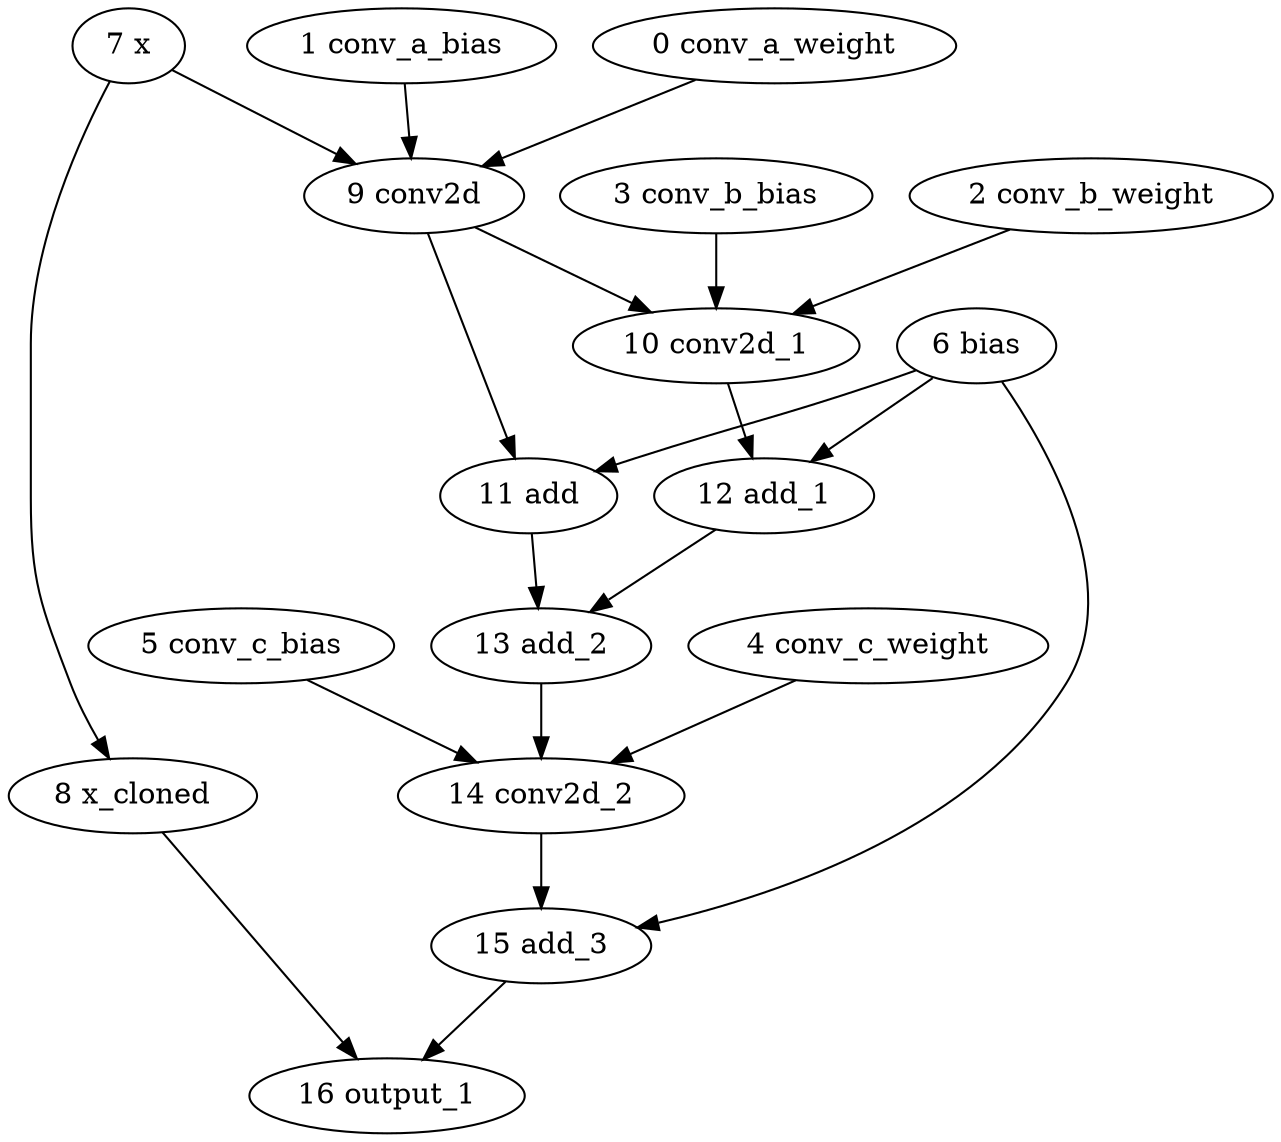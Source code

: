 strict digraph  {
"0 conv_a_weight" [id=0, type=get_attr];
"1 conv_a_bias" [id=1, type=get_attr];
"2 conv_b_weight" [id=2, type=get_attr];
"3 conv_b_bias" [id=3, type=get_attr];
"4 conv_c_weight" [id=4, type=get_attr];
"5 conv_c_bias" [id=5, type=get_attr];
"6 bias" [id=6, type=get_attr];
"7 x" [id=7, type=input];
"8 x_cloned" [id=8, type=clone];
"9 conv2d" [id=9, type=conv2d];
"10 conv2d_1" [id=10, type=conv2d];
"11 add" [id=11, type=add];
"12 add_1" [id=12, type=add];
"13 add_2" [id=13, type=add];
"14 conv2d_2" [id=14, type=conv2d];
"15 add_3" [id=15, type=add];
"16 output_1" [id=16, type=output];
"0 conv_a_weight" -> "9 conv2d";
"1 conv_a_bias" -> "9 conv2d";
"2 conv_b_weight" -> "10 conv2d_1";
"3 conv_b_bias" -> "10 conv2d_1";
"4 conv_c_weight" -> "14 conv2d_2";
"5 conv_c_bias" -> "14 conv2d_2";
"6 bias" -> "11 add";
"6 bias" -> "12 add_1";
"6 bias" -> "15 add_3";
"7 x" -> "8 x_cloned";
"7 x" -> "9 conv2d";
"8 x_cloned" -> "16 output_1";
"9 conv2d" -> "10 conv2d_1";
"9 conv2d" -> "11 add";
"10 conv2d_1" -> "12 add_1";
"11 add" -> "13 add_2";
"12 add_1" -> "13 add_2";
"13 add_2" -> "14 conv2d_2";
"14 conv2d_2" -> "15 add_3";
"15 add_3" -> "16 output_1";
}
